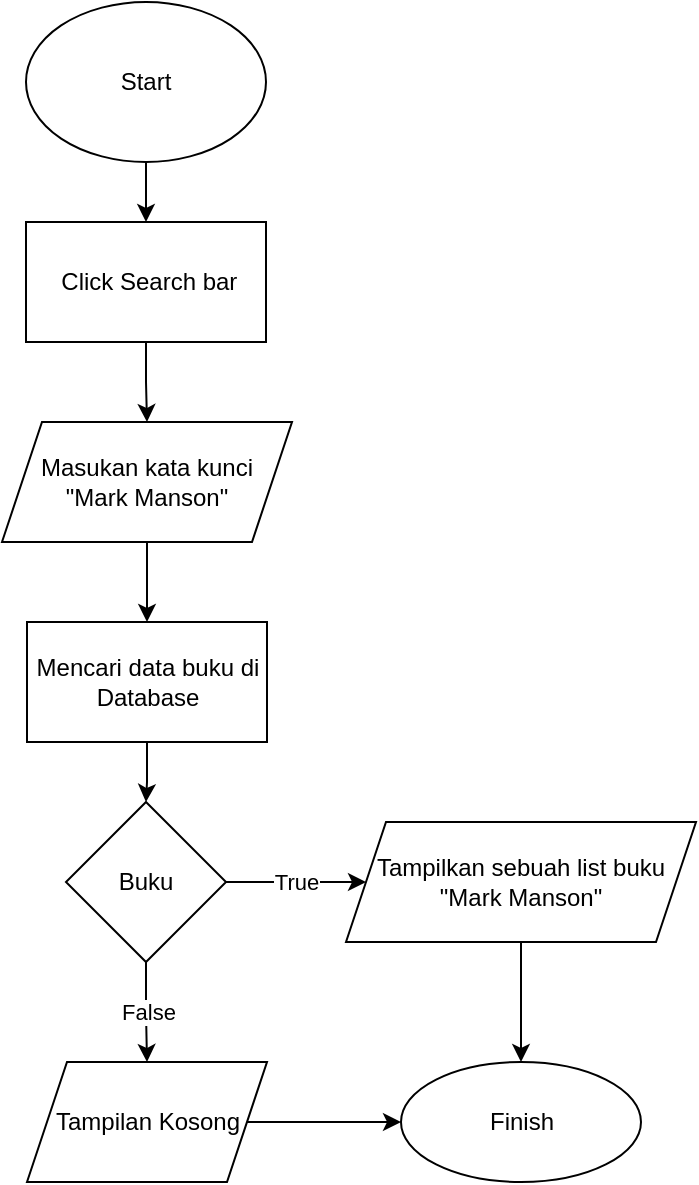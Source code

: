 <mxfile version="20.4.1" type="github"><diagram id="KXMQQKcHcY_5LHq6uKM4" name="Page-1"><mxGraphModel dx="868" dy="520" grid="1" gridSize="10" guides="1" tooltips="1" connect="1" arrows="1" fold="1" page="1" pageScale="1" pageWidth="850" pageHeight="1100" math="0" shadow="0"><root><mxCell id="0"/><mxCell id="1" parent="0"/><mxCell id="j2Mz-lUR-mqGqctsWd8M-4" value="" style="edgeStyle=orthogonalEdgeStyle;rounded=0;orthogonalLoop=1;jettySize=auto;html=1;" parent="1" source="j2Mz-lUR-mqGqctsWd8M-2" target="j2Mz-lUR-mqGqctsWd8M-3" edge="1"><mxGeometry relative="1" as="geometry"/></mxCell><mxCell id="j2Mz-lUR-mqGqctsWd8M-2" value="Start" style="ellipse;whiteSpace=wrap;html=1;" parent="1" vertex="1"><mxGeometry x="365" width="120" height="80" as="geometry"/></mxCell><mxCell id="j2Mz-lUR-mqGqctsWd8M-19" value="" style="edgeStyle=orthogonalEdgeStyle;rounded=0;orthogonalLoop=1;jettySize=auto;html=1;" parent="1" source="j2Mz-lUR-mqGqctsWd8M-3" target="j2Mz-lUR-mqGqctsWd8M-18" edge="1"><mxGeometry relative="1" as="geometry"/></mxCell><mxCell id="j2Mz-lUR-mqGqctsWd8M-3" value="&amp;nbsp;Click Search bar" style="whiteSpace=wrap;html=1;" parent="1" vertex="1"><mxGeometry x="365" y="110" width="120" height="60" as="geometry"/></mxCell><mxCell id="j2Mz-lUR-mqGqctsWd8M-21" value="" style="edgeStyle=orthogonalEdgeStyle;rounded=0;orthogonalLoop=1;jettySize=auto;html=1;" parent="1" source="j2Mz-lUR-mqGqctsWd8M-18" target="j2Mz-lUR-mqGqctsWd8M-20" edge="1"><mxGeometry relative="1" as="geometry"/></mxCell><mxCell id="j2Mz-lUR-mqGqctsWd8M-18" value="Masukan kata kunci &lt;br&gt;&quot;Mark Manson&quot;" style="shape=parallelogram;perimeter=parallelogramPerimeter;whiteSpace=wrap;html=1;fixedSize=1;" parent="1" vertex="1"><mxGeometry x="353" y="210" width="145" height="60" as="geometry"/></mxCell><mxCell id="j2Mz-lUR-mqGqctsWd8M-23" value="" style="edgeStyle=orthogonalEdgeStyle;rounded=0;orthogonalLoop=1;jettySize=auto;html=1;" parent="1" source="j2Mz-lUR-mqGqctsWd8M-20" target="j2Mz-lUR-mqGqctsWd8M-22" edge="1"><mxGeometry relative="1" as="geometry"/></mxCell><mxCell id="j2Mz-lUR-mqGqctsWd8M-20" value="Mencari data buku di Database" style="whiteSpace=wrap;html=1;" parent="1" vertex="1"><mxGeometry x="365.5" y="310" width="120" height="60" as="geometry"/></mxCell><mxCell id="j2Mz-lUR-mqGqctsWd8M-25" value="True" style="edgeStyle=orthogonalEdgeStyle;rounded=0;orthogonalLoop=1;jettySize=auto;html=1;" parent="1" source="j2Mz-lUR-mqGqctsWd8M-22" target="j2Mz-lUR-mqGqctsWd8M-24" edge="1"><mxGeometry relative="1" as="geometry"/></mxCell><mxCell id="j2Mz-lUR-mqGqctsWd8M-27" value="False" style="edgeStyle=orthogonalEdgeStyle;rounded=0;orthogonalLoop=1;jettySize=auto;html=1;" parent="1" source="j2Mz-lUR-mqGqctsWd8M-22" target="j2Mz-lUR-mqGqctsWd8M-26" edge="1"><mxGeometry relative="1" as="geometry"/></mxCell><mxCell id="j2Mz-lUR-mqGqctsWd8M-22" value="Buku" style="rhombus;whiteSpace=wrap;html=1;" parent="1" vertex="1"><mxGeometry x="385" y="400" width="80" height="80" as="geometry"/></mxCell><mxCell id="j2Mz-lUR-mqGqctsWd8M-29" value="" style="edgeStyle=orthogonalEdgeStyle;rounded=0;orthogonalLoop=1;jettySize=auto;html=1;" parent="1" source="j2Mz-lUR-mqGqctsWd8M-24" target="j2Mz-lUR-mqGqctsWd8M-28" edge="1"><mxGeometry relative="1" as="geometry"/></mxCell><mxCell id="j2Mz-lUR-mqGqctsWd8M-24" value="Tampilkan sebuah list buku &quot;Mark Manson&quot;" style="shape=parallelogram;perimeter=parallelogramPerimeter;whiteSpace=wrap;html=1;fixedSize=1;" parent="1" vertex="1"><mxGeometry x="525" y="410" width="175" height="60" as="geometry"/></mxCell><mxCell id="j2Mz-lUR-mqGqctsWd8M-30" value="" style="edgeStyle=orthogonalEdgeStyle;rounded=0;orthogonalLoop=1;jettySize=auto;html=1;" parent="1" source="j2Mz-lUR-mqGqctsWd8M-26" target="j2Mz-lUR-mqGqctsWd8M-28" edge="1"><mxGeometry relative="1" as="geometry"/></mxCell><mxCell id="j2Mz-lUR-mqGqctsWd8M-26" value="Tampilan Kosong" style="shape=parallelogram;perimeter=parallelogramPerimeter;whiteSpace=wrap;html=1;fixedSize=1;" parent="1" vertex="1"><mxGeometry x="365.5" y="530" width="120" height="60" as="geometry"/></mxCell><mxCell id="j2Mz-lUR-mqGqctsWd8M-28" value="Finish" style="ellipse;whiteSpace=wrap;html=1;" parent="1" vertex="1"><mxGeometry x="552.5" y="530" width="120" height="60" as="geometry"/></mxCell></root></mxGraphModel></diagram></mxfile>